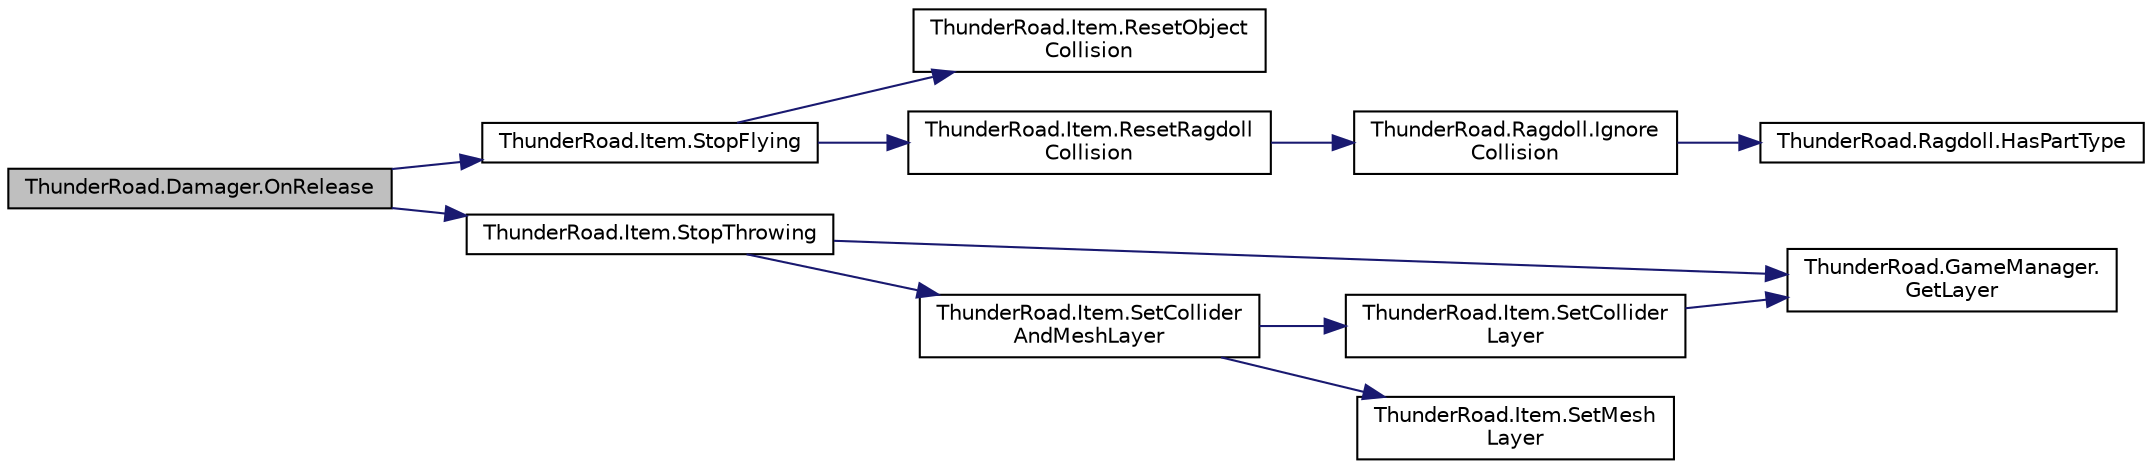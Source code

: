 digraph "ThunderRoad.Damager.OnRelease"
{
 // LATEX_PDF_SIZE
  edge [fontname="Helvetica",fontsize="10",labelfontname="Helvetica",labelfontsize="10"];
  node [fontname="Helvetica",fontsize="10",shape=record];
  rankdir="LR";
  Node1 [label="ThunderRoad.Damager.OnRelease",height=0.2,width=0.4,color="black", fillcolor="grey75", style="filled", fontcolor="black",tooltip="Called when [release]."];
  Node1 -> Node2 [color="midnightblue",fontsize="10",style="solid",fontname="Helvetica"];
  Node2 [label="ThunderRoad.Item.StopFlying",height=0.2,width=0.4,color="black", fillcolor="white", style="filled",URL="$class_thunder_road_1_1_item.html#a460188583ff21c1b0273364159a69e4f",tooltip="Stops the flying."];
  Node2 -> Node3 [color="midnightblue",fontsize="10",style="solid",fontname="Helvetica"];
  Node3 [label="ThunderRoad.Item.ResetObject\lCollision",height=0.2,width=0.4,color="black", fillcolor="white", style="filled",URL="$class_thunder_road_1_1_item.html#a0cb2eaf67cb34ac7856b2c584549902a",tooltip="Resets the object collision."];
  Node2 -> Node4 [color="midnightblue",fontsize="10",style="solid",fontname="Helvetica"];
  Node4 [label="ThunderRoad.Item.ResetRagdoll\lCollision",height=0.2,width=0.4,color="black", fillcolor="white", style="filled",URL="$class_thunder_road_1_1_item.html#a4a7ec512ce5de13942770c4ee678fb40",tooltip="Resets the ragdoll collision."];
  Node4 -> Node5 [color="midnightblue",fontsize="10",style="solid",fontname="Helvetica"];
  Node5 [label="ThunderRoad.Ragdoll.Ignore\lCollision",height=0.2,width=0.4,color="black", fillcolor="white", style="filled",URL="$class_thunder_road_1_1_ragdoll.html#a3429b1cdefa48b676118205483ad9406",tooltip="Ignores the collision."];
  Node5 -> Node6 [color="midnightblue",fontsize="10",style="solid",fontname="Helvetica"];
  Node6 [label="ThunderRoad.Ragdoll.HasPartType",height=0.2,width=0.4,color="black", fillcolor="white", style="filled",URL="$class_thunder_road_1_1_ragdoll.html#a8bf62a566d0502f63a0933c47d747d78",tooltip="Determines whether [has part type] [the specified part types]."];
  Node1 -> Node7 [color="midnightblue",fontsize="10",style="solid",fontname="Helvetica"];
  Node7 [label="ThunderRoad.Item.StopThrowing",height=0.2,width=0.4,color="black", fillcolor="white", style="filled",URL="$class_thunder_road_1_1_item.html#a68bc94da9663d7c2e16db8fd5e34822a",tooltip="Stops the throwing."];
  Node7 -> Node8 [color="midnightblue",fontsize="10",style="solid",fontname="Helvetica"];
  Node8 [label="ThunderRoad.GameManager.\lGetLayer",height=0.2,width=0.4,color="black", fillcolor="white", style="filled",URL="$class_thunder_road_1_1_game_manager.html#a4b7e3521ff92f30374062207b6e30352",tooltip="Gets the layer."];
  Node7 -> Node9 [color="midnightblue",fontsize="10",style="solid",fontname="Helvetica"];
  Node9 [label="ThunderRoad.Item.SetCollider\lAndMeshLayer",height=0.2,width=0.4,color="black", fillcolor="white", style="filled",URL="$class_thunder_road_1_1_item.html#acc7132d9720dbfbb66910f7042316a71",tooltip="Sets the collider and mesh layer."];
  Node9 -> Node10 [color="midnightblue",fontsize="10",style="solid",fontname="Helvetica"];
  Node10 [label="ThunderRoad.Item.SetCollider\lLayer",height=0.2,width=0.4,color="black", fillcolor="white", style="filled",URL="$class_thunder_road_1_1_item.html#a8ebe3e954b0663e522565567ebe35eb7",tooltip="Sets the collider layer."];
  Node10 -> Node8 [color="midnightblue",fontsize="10",style="solid",fontname="Helvetica"];
  Node9 -> Node11 [color="midnightblue",fontsize="10",style="solid",fontname="Helvetica"];
  Node11 [label="ThunderRoad.Item.SetMesh\lLayer",height=0.2,width=0.4,color="black", fillcolor="white", style="filled",URL="$class_thunder_road_1_1_item.html#af6a9c6fa9e58edfb44799205107c283f",tooltip="Sets the mesh layer."];
}
